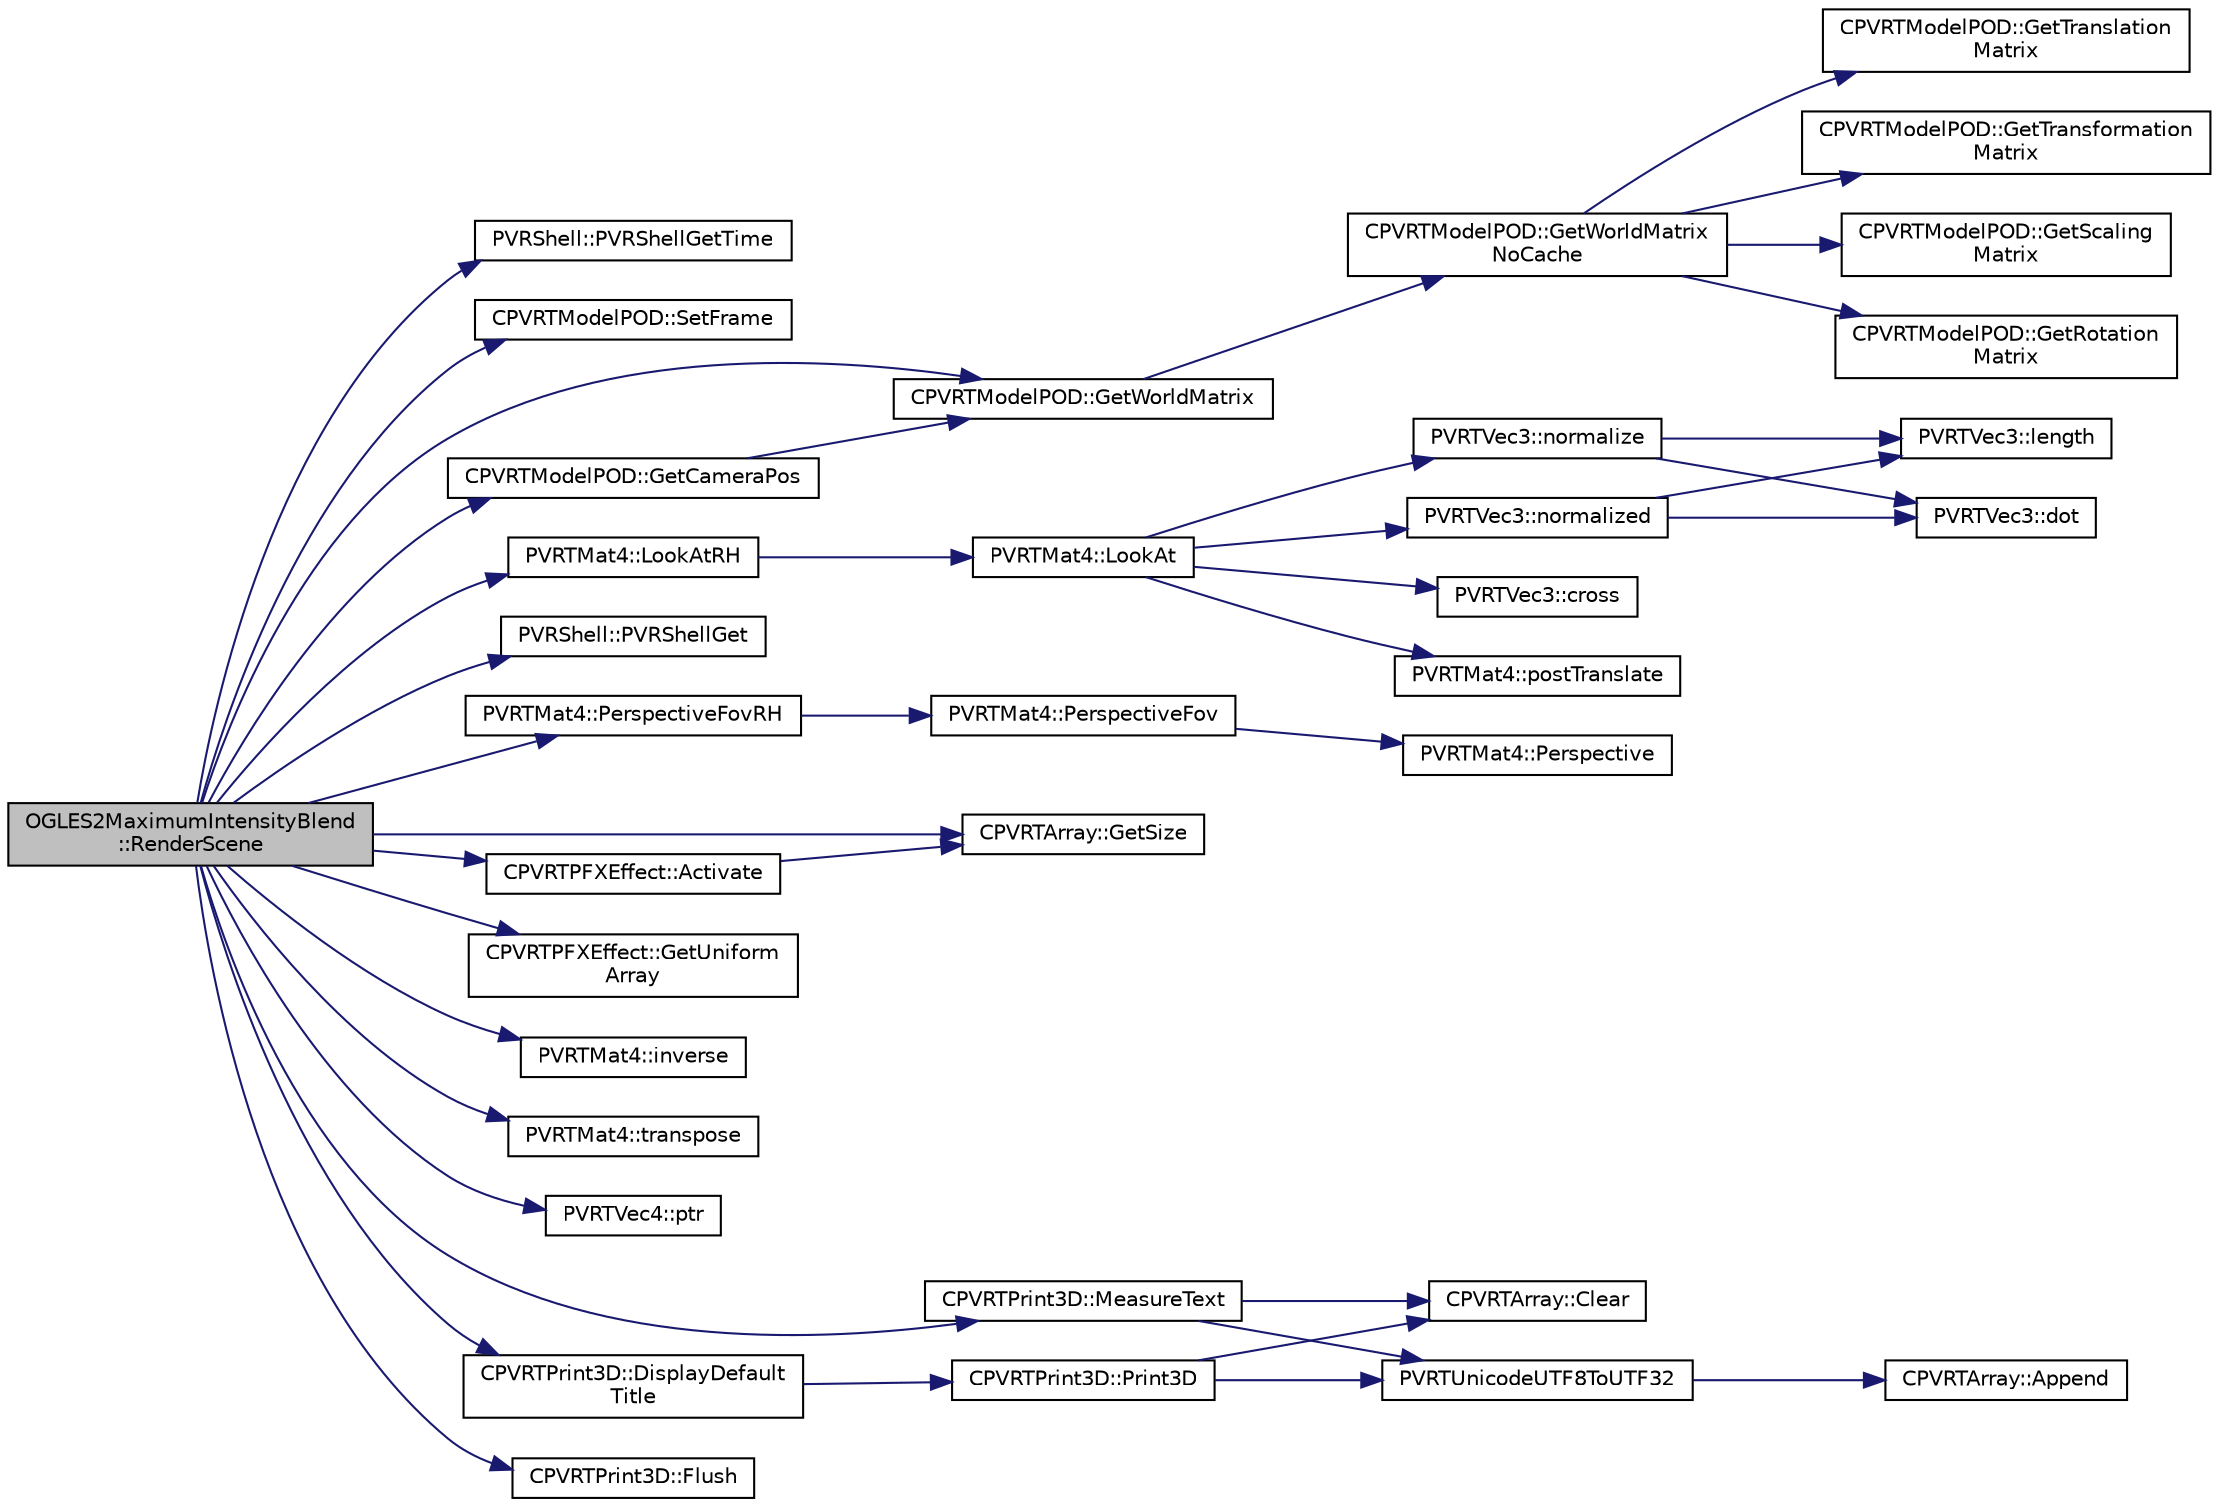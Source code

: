 digraph "OGLES2MaximumIntensityBlend::RenderScene"
{
  edge [fontname="Helvetica",fontsize="10",labelfontname="Helvetica",labelfontsize="10"];
  node [fontname="Helvetica",fontsize="10",shape=record];
  rankdir="LR";
  Node1 [label="OGLES2MaximumIntensityBlend\l::RenderScene",height=0.2,width=0.4,color="black", fillcolor="grey75", style="filled", fontcolor="black"];
  Node1 -> Node2 [color="midnightblue",fontsize="10",style="solid",fontname="Helvetica"];
  Node2 [label="PVRShell::PVRShellGetTime",height=0.2,width=0.4,color="black", fillcolor="white", style="filled",URL="$class_p_v_r_shell.html#a62b50b284b42c0f9e037855a14d64bfe",tooltip="The number itself should be considered meaningless; an application should use this function to determ..."];
  Node1 -> Node3 [color="midnightblue",fontsize="10",style="solid",fontname="Helvetica"];
  Node3 [label="CPVRTModelPOD::SetFrame",height=0.2,width=0.4,color="black", fillcolor="white", style="filled",URL="$class_c_p_v_r_t_model_p_o_d.html#a52258e72054fcc086efc2374648e141d",tooltip="Set the animation frame for which subsequent Get*() calls should return data. "];
  Node1 -> Node4 [color="midnightblue",fontsize="10",style="solid",fontname="Helvetica"];
  Node4 [label="CPVRTModelPOD::GetCameraPos",height=0.2,width=0.4,color="black", fillcolor="white", style="filled",URL="$class_c_p_v_r_t_model_p_o_d.html#a169b7cd0640846ee50a1ec7f1ba72550",tooltip="Calculate the position of the camera and its target. Uses animation data. If the queried camera does ..."];
  Node4 -> Node5 [color="midnightblue",fontsize="10",style="solid",fontname="Helvetica"];
  Node5 [label="CPVRTModelPOD::GetWorldMatrix",height=0.2,width=0.4,color="black", fillcolor="white", style="filled",URL="$class_c_p_v_r_t_model_p_o_d.html#a275eceb98a361d91d77e15b54238a8de",tooltip="Generates the world matrix for the given Mesh Instance; applies the parent&#39;s transform too..."];
  Node5 -> Node6 [color="midnightblue",fontsize="10",style="solid",fontname="Helvetica"];
  Node6 [label="CPVRTModelPOD::GetWorldMatrix\lNoCache",height=0.2,width=0.4,color="black", fillcolor="white", style="filled",URL="$class_c_p_v_r_t_model_p_o_d.html#a5d8930577009f9c922665522ca9bb1c3",tooltip="Generates the world matrix for the given Mesh Instance; applies the parent&#39;s transform too..."];
  Node6 -> Node7 [color="midnightblue",fontsize="10",style="solid",fontname="Helvetica"];
  Node7 [label="CPVRTModelPOD::GetTransformation\lMatrix",height=0.2,width=0.4,color="black", fillcolor="white", style="filled",URL="$class_c_p_v_r_t_model_p_o_d.html#ab614a904956547c6cd7c623046f888b2",tooltip="Generates the world matrix for the given Mesh Instance; applies the parent&#39;s transform too..."];
  Node6 -> Node8 [color="midnightblue",fontsize="10",style="solid",fontname="Helvetica"];
  Node8 [label="CPVRTModelPOD::GetScaling\lMatrix",height=0.2,width=0.4,color="black", fillcolor="white", style="filled",URL="$class_c_p_v_r_t_model_p_o_d.html#aaf982331192d8590949796dd61777c8a",tooltip="Generates the world matrix for the given Mesh Instance; applies the parent&#39;s transform too..."];
  Node6 -> Node9 [color="midnightblue",fontsize="10",style="solid",fontname="Helvetica"];
  Node9 [label="CPVRTModelPOD::GetRotation\lMatrix",height=0.2,width=0.4,color="black", fillcolor="white", style="filled",URL="$class_c_p_v_r_t_model_p_o_d.html#a021fd16d1c7d7f3e09ba1e133289d0e7",tooltip="Generates the world matrix for the given Mesh Instance; applies the parent&#39;s transform too..."];
  Node6 -> Node10 [color="midnightblue",fontsize="10",style="solid",fontname="Helvetica"];
  Node10 [label="CPVRTModelPOD::GetTranslation\lMatrix",height=0.2,width=0.4,color="black", fillcolor="white", style="filled",URL="$class_c_p_v_r_t_model_p_o_d.html#a5b9cdd65e3f36c6fe3c0a6937892d506",tooltip="Generates the world matrix for the given Mesh Instance; applies the parent&#39;s transform too..."];
  Node1 -> Node11 [color="midnightblue",fontsize="10",style="solid",fontname="Helvetica"];
  Node11 [label="PVRTMat4::LookAtRH",height=0.2,width=0.4,color="black", fillcolor="white", style="filled",URL="$struct_p_v_r_t_mat4.html#a2c91f861b78d38e0f9ea3c6728a0b03a",tooltip="Create a look-at view matrix for a right hand coordinate system. "];
  Node11 -> Node12 [color="midnightblue",fontsize="10",style="solid",fontname="Helvetica"];
  Node12 [label="PVRTMat4::LookAt",height=0.2,width=0.4,color="black", fillcolor="white", style="filled",URL="$struct_p_v_r_t_mat4.html#a499e05ac090b56a6c9478b254d68cab5",tooltip="Create a look-at view matrix. "];
  Node12 -> Node13 [color="midnightblue",fontsize="10",style="solid",fontname="Helvetica"];
  Node13 [label="PVRTVec3::normalize",height=0.2,width=0.4,color="black", fillcolor="white", style="filled",URL="$struct_p_v_r_t_vec3.html#a18fbcf5025ed7c64bb00ba27f94302a4",tooltip="normalizes the vector "];
  Node13 -> Node14 [color="midnightblue",fontsize="10",style="solid",fontname="Helvetica"];
  Node14 [label="PVRTVec3::dot",height=0.2,width=0.4,color="black", fillcolor="white", style="filled",URL="$struct_p_v_r_t_vec3.html#af9156c21175c3f3b04fb11295f336623",tooltip="calculate the scalar product of two PVRTVec3s "];
  Node13 -> Node15 [color="midnightblue",fontsize="10",style="solid",fontname="Helvetica"];
  Node15 [label="PVRTVec3::length",height=0.2,width=0.4,color="black", fillcolor="white", style="filled",URL="$struct_p_v_r_t_vec3.html#aa2c1f573d504ea9ebe52d112cfd91222",tooltip="calculates the magnitude of the vector "];
  Node12 -> Node16 [color="midnightblue",fontsize="10",style="solid",fontname="Helvetica"];
  Node16 [label="PVRTVec3::cross",height=0.2,width=0.4,color="black", fillcolor="white", style="filled",URL="$struct_p_v_r_t_vec3.html#ae5c0781b20ea9945ba92567e77782b92",tooltip="calculate the cross product of two PVRTVec3s "];
  Node12 -> Node17 [color="midnightblue",fontsize="10",style="solid",fontname="Helvetica"];
  Node17 [label="PVRTVec3::normalized",height=0.2,width=0.4,color="black", fillcolor="white", style="filled",URL="$struct_p_v_r_t_vec3.html#ac5c54e180c246587037d2f7fa2c4d12d",tooltip="returns a normalized vector of the same direction as this vector "];
  Node17 -> Node14 [color="midnightblue",fontsize="10",style="solid",fontname="Helvetica"];
  Node17 -> Node15 [color="midnightblue",fontsize="10",style="solid",fontname="Helvetica"];
  Node12 -> Node18 [color="midnightblue",fontsize="10",style="solid",fontname="Helvetica"];
  Node18 [label="PVRTMat4::postTranslate",height=0.2,width=0.4,color="black", fillcolor="white", style="filled",URL="$struct_p_v_r_t_mat4.html#a53a4cffcb0692d8c7d8bc180d8235a8d",tooltip="Alters the translation component of the transformation matrix. "];
  Node1 -> Node19 [color="midnightblue",fontsize="10",style="solid",fontname="Helvetica"];
  Node19 [label="PVRShell::PVRShellGet",height=0.2,width=0.4,color="black", fillcolor="white", style="filled",URL="$class_p_v_r_shell.html#ad58b00376cdae7a8aeea41fc17367bfd",tooltip="This function is used to get parameters from the PVRShell. It can be called from anywhere in the prog..."];
  Node1 -> Node20 [color="midnightblue",fontsize="10",style="solid",fontname="Helvetica"];
  Node20 [label="PVRTMat4::PerspectiveFovRH",height=0.2,width=0.4,color="black", fillcolor="white", style="filled",URL="$struct_p_v_r_t_mat4.html#a614e5b42b69d123e1969e33ad8ae0e81",tooltip="Create a perspective matrix for a right hand coordinate system. "];
  Node20 -> Node21 [color="midnightblue",fontsize="10",style="solid",fontname="Helvetica"];
  Node21 [label="PVRTMat4::PerspectiveFov",height=0.2,width=0.4,color="black", fillcolor="white", style="filled",URL="$struct_p_v_r_t_mat4.html#a9e6ccece8c34673154a72f993d10529b",tooltip="Perspective calculation where field of view is used instead of near plane dimensions. "];
  Node21 -> Node22 [color="midnightblue",fontsize="10",style="solid",fontname="Helvetica"];
  Node22 [label="PVRTMat4::Perspective",height=0.2,width=0.4,color="black", fillcolor="white", style="filled",URL="$struct_p_v_r_t_mat4.html#af03e5074ed794e142237cd9452f0e054",tooltip="Create a perspective matrix. "];
  Node1 -> Node5 [color="midnightblue",fontsize="10",style="solid",fontname="Helvetica"];
  Node1 -> Node23 [color="midnightblue",fontsize="10",style="solid",fontname="Helvetica"];
  Node23 [label="CPVRTPFXEffect::Activate",height=0.2,width=0.4,color="black", fillcolor="white", style="filled",URL="$class_c_p_v_r_t_p_f_x_effect.html#a66c1e23696dd3c0acda2becdac348c69",tooltip="Selects the gl program object and binds the textures. If the render target texture for the current re..."];
  Node23 -> Node24 [color="midnightblue",fontsize="10",style="solid",fontname="Helvetica"];
  Node24 [label="CPVRTArray::GetSize",height=0.2,width=0.4,color="black", fillcolor="white", style="filled",URL="$class_c_p_v_r_t_array.html#a7f441650618876cd84adaad282a83ac1",tooltip="Gives current size of array/number of elements. "];
  Node1 -> Node25 [color="midnightblue",fontsize="10",style="solid",fontname="Helvetica"];
  Node25 [label="CPVRTPFXEffect::GetUniform\lArray",height=0.2,width=0.4,color="black", fillcolor="white", style="filled",URL="$class_c_p_v_r_t_p_f_x_effect.html#ab9f4ce64c4bd31eb5fb45d86f4239bed",tooltip="Returns a list of known semantics. "];
  Node1 -> Node24 [color="midnightblue",fontsize="10",style="solid",fontname="Helvetica"];
  Node1 -> Node26 [color="midnightblue",fontsize="10",style="solid",fontname="Helvetica"];
  Node26 [label="PVRTMat4::inverse",height=0.2,width=0.4,color="black", fillcolor="white", style="filled",URL="$struct_p_v_r_t_mat4.html#a553c1f51db42d5fb3ef55557dfbad4e4",tooltip="Calculates multiplicative inverse of this matrix The matrix must be of the form : A 0 C 1 Where A is ..."];
  Node1 -> Node27 [color="midnightblue",fontsize="10",style="solid",fontname="Helvetica"];
  Node27 [label="PVRTMat4::transpose",height=0.2,width=0.4,color="black", fillcolor="white", style="filled",URL="$struct_p_v_r_t_mat4.html#aca32d6ac4e141e825aba1ceead3b3a64",tooltip="Calculates transpose of this matrix. "];
  Node1 -> Node28 [color="midnightblue",fontsize="10",style="solid",fontname="Helvetica"];
  Node28 [label="PVRTVec4::ptr",height=0.2,width=0.4,color="black", fillcolor="white", style="filled",URL="$struct_p_v_r_t_vec4.html#a4af280700e8195e6b4c2a2384624d926",tooltip="returns a pointer to memory containing the values of the PVRTVec3 "];
  Node1 -> Node29 [color="midnightblue",fontsize="10",style="solid",fontname="Helvetica"];
  Node29 [label="CPVRTPrint3D::MeasureText",height=0.2,width=0.4,color="black", fillcolor="white", style="filled",URL="$class_c_p_v_r_t_print3_d.html#aaba0e9b4cd00538e8592b7aeb1c64312",tooltip="Returns the size of a string in pixels. "];
  Node29 -> Node30 [color="midnightblue",fontsize="10",style="solid",fontname="Helvetica"];
  Node30 [label="CPVRTArray::Clear",height=0.2,width=0.4,color="black", fillcolor="white", style="filled",URL="$class_c_p_v_r_t_array.html#ad1e3c37b05d484c9e5598899d6611440",tooltip="Clears the array. "];
  Node29 -> Node31 [color="midnightblue",fontsize="10",style="solid",fontname="Helvetica"];
  Node31 [label="PVRTUnicodeUTF8ToUTF32",height=0.2,width=0.4,color="black", fillcolor="white", style="filled",URL="$_p_v_r_t_unicode_8h.html#a54150f433be76ed547efa36329d48341",tooltip="Decodes a UTF8-encoded string in to Unicode code points (UTF32). If pUTF8 is not null terminated..."];
  Node31 -> Node32 [color="midnightblue",fontsize="10",style="solid",fontname="Helvetica"];
  Node32 [label="CPVRTArray::Append",height=0.2,width=0.4,color="black", fillcolor="white", style="filled",URL="$class_c_p_v_r_t_array.html#a1af5aeb05badf2783dbc7ec5b98cead2",tooltip="Appends an element to the end of the array, expanding it if necessary. "];
  Node1 -> Node33 [color="midnightblue",fontsize="10",style="solid",fontname="Helvetica"];
  Node33 [label="CPVRTPrint3D::DisplayDefault\lTitle",height=0.2,width=0.4,color="black", fillcolor="white", style="filled",URL="$class_c_p_v_r_t_print3_d.html#a2bccb1ef64d69a433696094987799d79",tooltip="Creates a default title with predefined position and colours. It displays as well company logos when ..."];
  Node33 -> Node34 [color="midnightblue",fontsize="10",style="solid",fontname="Helvetica"];
  Node34 [label="CPVRTPrint3D::Print3D",height=0.2,width=0.4,color="black", fillcolor="white", style="filled",URL="$class_c_p_v_r_t_print3_d.html#afd98a5ba4e3f9183ceb615566a64f843",tooltip="Display 3D text on screen. CPVRTPrint3D::SetTextures(...) must have been called beforehand. This function accepts formatting in the printf way. "];
  Node34 -> Node30 [color="midnightblue",fontsize="10",style="solid",fontname="Helvetica"];
  Node34 -> Node31 [color="midnightblue",fontsize="10",style="solid",fontname="Helvetica"];
  Node1 -> Node35 [color="midnightblue",fontsize="10",style="solid",fontname="Helvetica"];
  Node35 [label="CPVRTPrint3D::Flush",height=0.2,width=0.4,color="black", fillcolor="white", style="filled",URL="$class_c_p_v_r_t_print3_d.html#ad7d1d707351cc84ec0614487e4acc6b1",tooltip="Flushes all the print text commands. "];
}

